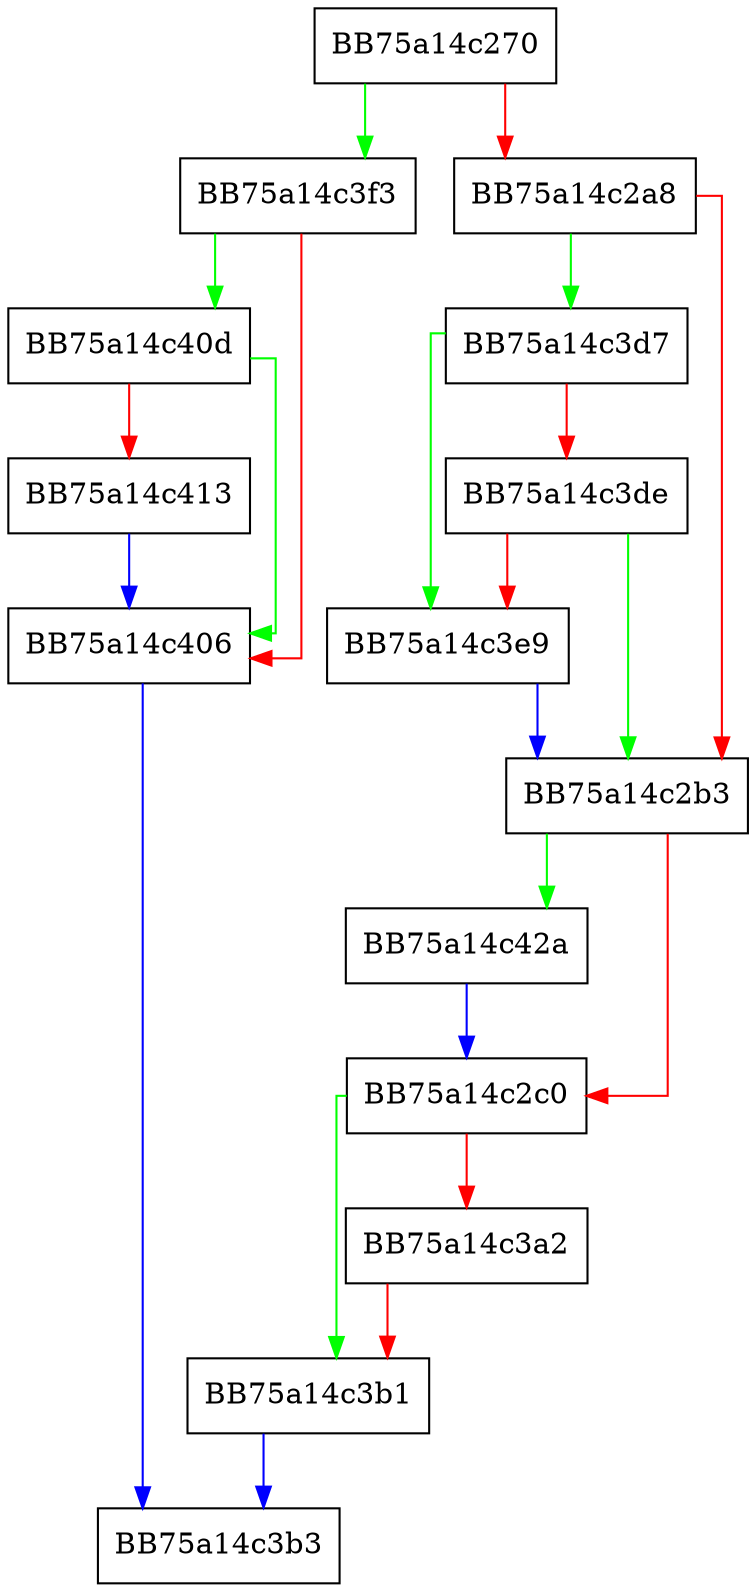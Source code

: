 digraph CreateEtwList {
  node [shape="box"];
  graph [splines=ortho];
  BB75a14c270 -> BB75a14c3f3 [color="green"];
  BB75a14c270 -> BB75a14c2a8 [color="red"];
  BB75a14c2a8 -> BB75a14c3d7 [color="green"];
  BB75a14c2a8 -> BB75a14c2b3 [color="red"];
  BB75a14c2b3 -> BB75a14c42a [color="green"];
  BB75a14c2b3 -> BB75a14c2c0 [color="red"];
  BB75a14c2c0 -> BB75a14c3b1 [color="green"];
  BB75a14c2c0 -> BB75a14c3a2 [color="red"];
  BB75a14c3a2 -> BB75a14c3b1 [color="red"];
  BB75a14c3b1 -> BB75a14c3b3 [color="blue"];
  BB75a14c3d7 -> BB75a14c3e9 [color="green"];
  BB75a14c3d7 -> BB75a14c3de [color="red"];
  BB75a14c3de -> BB75a14c2b3 [color="green"];
  BB75a14c3de -> BB75a14c3e9 [color="red"];
  BB75a14c3e9 -> BB75a14c2b3 [color="blue"];
  BB75a14c3f3 -> BB75a14c40d [color="green"];
  BB75a14c3f3 -> BB75a14c406 [color="red"];
  BB75a14c406 -> BB75a14c3b3 [color="blue"];
  BB75a14c40d -> BB75a14c406 [color="green"];
  BB75a14c40d -> BB75a14c413 [color="red"];
  BB75a14c413 -> BB75a14c406 [color="blue"];
  BB75a14c42a -> BB75a14c2c0 [color="blue"];
}